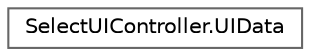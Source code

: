 digraph "クラス階層図"
{
 // LATEX_PDF_SIZE
  bgcolor="transparent";
  edge [fontname=Helvetica,fontsize=10,labelfontname=Helvetica,labelfontsize=10];
  node [fontname=Helvetica,fontsize=10,shape=box,height=0.2,width=0.4];
  rankdir="LR";
  Node0 [id="Node000000",label="SelectUIController.UIData",height=0.2,width=0.4,color="grey40", fillcolor="white", style="filled",URL="$class_select_u_i_controller_1_1_u_i_data.html",tooltip=" "];
}
